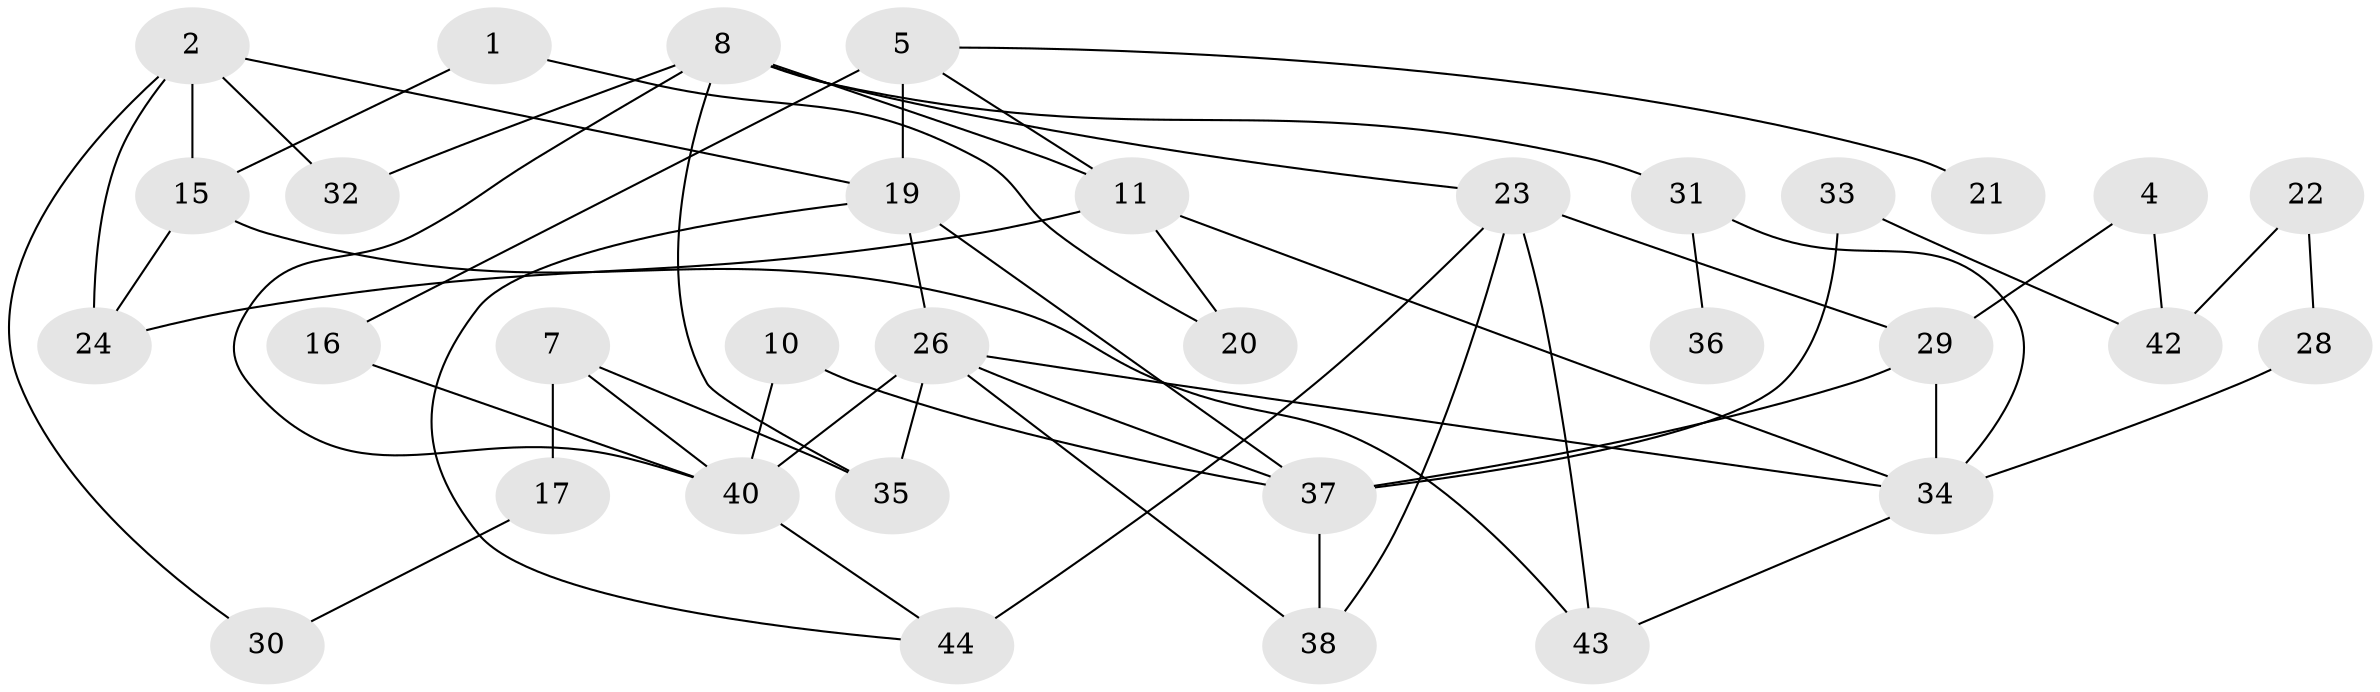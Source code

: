// original degree distribution, {3: 0.21348314606741572, 2: 0.33707865168539325, 4: 0.11235955056179775, 5: 0.02247191011235955, 0: 0.1348314606741573, 1: 0.12359550561797752, 7: 0.02247191011235955, 6: 0.033707865168539325}
// Generated by graph-tools (version 1.1) at 2025/00/03/09/25 03:00:55]
// undirected, 33 vertices, 55 edges
graph export_dot {
graph [start="1"]
  node [color=gray90,style=filled];
  1;
  2;
  4;
  5;
  7;
  8;
  10;
  11;
  15;
  16;
  17;
  19;
  20;
  21;
  22;
  23;
  24;
  26;
  28;
  29;
  30;
  31;
  32;
  33;
  34;
  35;
  36;
  37;
  38;
  40;
  42;
  43;
  44;
  1 -- 15 [weight=1.0];
  1 -- 20 [weight=1.0];
  2 -- 15 [weight=1.0];
  2 -- 19 [weight=1.0];
  2 -- 24 [weight=1.0];
  2 -- 30 [weight=1.0];
  2 -- 32 [weight=1.0];
  4 -- 29 [weight=1.0];
  4 -- 42 [weight=1.0];
  5 -- 11 [weight=1.0];
  5 -- 16 [weight=1.0];
  5 -- 19 [weight=2.0];
  5 -- 21 [weight=1.0];
  7 -- 17 [weight=1.0];
  7 -- 35 [weight=1.0];
  7 -- 40 [weight=1.0];
  8 -- 11 [weight=1.0];
  8 -- 23 [weight=1.0];
  8 -- 31 [weight=1.0];
  8 -- 32 [weight=1.0];
  8 -- 35 [weight=1.0];
  8 -- 40 [weight=1.0];
  10 -- 37 [weight=1.0];
  10 -- 40 [weight=1.0];
  11 -- 20 [weight=1.0];
  11 -- 24 [weight=1.0];
  11 -- 34 [weight=1.0];
  15 -- 24 [weight=1.0];
  15 -- 43 [weight=1.0];
  16 -- 40 [weight=1.0];
  17 -- 30 [weight=1.0];
  19 -- 26 [weight=1.0];
  19 -- 37 [weight=1.0];
  19 -- 44 [weight=1.0];
  22 -- 28 [weight=1.0];
  22 -- 42 [weight=1.0];
  23 -- 29 [weight=2.0];
  23 -- 38 [weight=1.0];
  23 -- 43 [weight=1.0];
  23 -- 44 [weight=2.0];
  26 -- 34 [weight=1.0];
  26 -- 35 [weight=1.0];
  26 -- 37 [weight=1.0];
  26 -- 38 [weight=1.0];
  26 -- 40 [weight=2.0];
  28 -- 34 [weight=1.0];
  29 -- 34 [weight=2.0];
  29 -- 37 [weight=1.0];
  31 -- 34 [weight=1.0];
  31 -- 36 [weight=1.0];
  33 -- 37 [weight=1.0];
  33 -- 42 [weight=1.0];
  34 -- 43 [weight=1.0];
  37 -- 38 [weight=1.0];
  40 -- 44 [weight=1.0];
}
